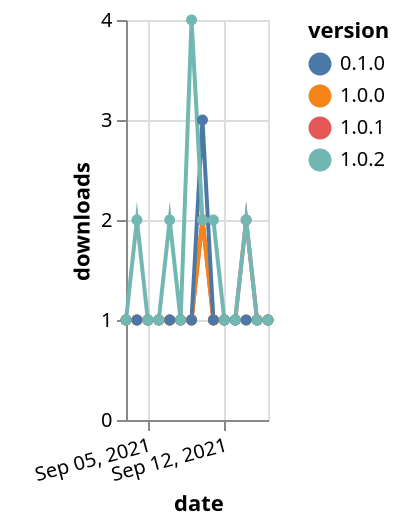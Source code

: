 {"$schema": "https://vega.github.io/schema/vega-lite/v5.json", "description": "A simple bar chart with embedded data.", "data": {"values": [{"date": "2021-09-03", "total": 145, "delta": 1, "version": "1.0.1"}, {"date": "2021-09-04", "total": 146, "delta": 1, "version": "1.0.1"}, {"date": "2021-09-05", "total": 147, "delta": 1, "version": "1.0.1"}, {"date": "2021-09-06", "total": 148, "delta": 1, "version": "1.0.1"}, {"date": "2021-09-07", "total": 149, "delta": 1, "version": "1.0.1"}, {"date": "2021-09-08", "total": 150, "delta": 1, "version": "1.0.1"}, {"date": "2021-09-09", "total": 151, "delta": 1, "version": "1.0.1"}, {"date": "2021-09-10", "total": 153, "delta": 2, "version": "1.0.1"}, {"date": "2021-09-11", "total": 154, "delta": 1, "version": "1.0.1"}, {"date": "2021-09-12", "total": 155, "delta": 1, "version": "1.0.1"}, {"date": "2021-09-13", "total": 156, "delta": 1, "version": "1.0.1"}, {"date": "2021-09-14", "total": 158, "delta": 2, "version": "1.0.1"}, {"date": "2021-09-15", "total": 159, "delta": 1, "version": "1.0.1"}, {"date": "2021-09-16", "total": 160, "delta": 1, "version": "1.0.1"}, {"date": "2021-09-03", "total": 144, "delta": 1, "version": "1.0.0"}, {"date": "2021-09-04", "total": 145, "delta": 1, "version": "1.0.0"}, {"date": "2021-09-05", "total": 146, "delta": 1, "version": "1.0.0"}, {"date": "2021-09-06", "total": 147, "delta": 1, "version": "1.0.0"}, {"date": "2021-09-07", "total": 148, "delta": 1, "version": "1.0.0"}, {"date": "2021-09-08", "total": 149, "delta": 1, "version": "1.0.0"}, {"date": "2021-09-09", "total": 150, "delta": 1, "version": "1.0.0"}, {"date": "2021-09-10", "total": 152, "delta": 2, "version": "1.0.0"}, {"date": "2021-09-11", "total": 153, "delta": 1, "version": "1.0.0"}, {"date": "2021-09-12", "total": 154, "delta": 1, "version": "1.0.0"}, {"date": "2021-09-13", "total": 155, "delta": 1, "version": "1.0.0"}, {"date": "2021-09-14", "total": 156, "delta": 1, "version": "1.0.0"}, {"date": "2021-09-15", "total": 157, "delta": 1, "version": "1.0.0"}, {"date": "2021-09-16", "total": 158, "delta": 1, "version": "1.0.0"}, {"date": "2021-09-03", "total": 182, "delta": 1, "version": "0.1.0"}, {"date": "2021-09-04", "total": 183, "delta": 1, "version": "0.1.0"}, {"date": "2021-09-05", "total": 184, "delta": 1, "version": "0.1.0"}, {"date": "2021-09-06", "total": 185, "delta": 1, "version": "0.1.0"}, {"date": "2021-09-07", "total": 186, "delta": 1, "version": "0.1.0"}, {"date": "2021-09-08", "total": 187, "delta": 1, "version": "0.1.0"}, {"date": "2021-09-09", "total": 188, "delta": 1, "version": "0.1.0"}, {"date": "2021-09-10", "total": 191, "delta": 3, "version": "0.1.0"}, {"date": "2021-09-11", "total": 192, "delta": 1, "version": "0.1.0"}, {"date": "2021-09-12", "total": 193, "delta": 1, "version": "0.1.0"}, {"date": "2021-09-13", "total": 194, "delta": 1, "version": "0.1.0"}, {"date": "2021-09-14", "total": 195, "delta": 1, "version": "0.1.0"}, {"date": "2021-09-15", "total": 196, "delta": 1, "version": "0.1.0"}, {"date": "2021-09-16", "total": 197, "delta": 1, "version": "0.1.0"}, {"date": "2021-09-03", "total": 174, "delta": 1, "version": "1.0.2"}, {"date": "2021-09-04", "total": 176, "delta": 2, "version": "1.0.2"}, {"date": "2021-09-05", "total": 177, "delta": 1, "version": "1.0.2"}, {"date": "2021-09-06", "total": 178, "delta": 1, "version": "1.0.2"}, {"date": "2021-09-07", "total": 180, "delta": 2, "version": "1.0.2"}, {"date": "2021-09-08", "total": 181, "delta": 1, "version": "1.0.2"}, {"date": "2021-09-09", "total": 185, "delta": 4, "version": "1.0.2"}, {"date": "2021-09-10", "total": 187, "delta": 2, "version": "1.0.2"}, {"date": "2021-09-11", "total": 189, "delta": 2, "version": "1.0.2"}, {"date": "2021-09-12", "total": 190, "delta": 1, "version": "1.0.2"}, {"date": "2021-09-13", "total": 191, "delta": 1, "version": "1.0.2"}, {"date": "2021-09-14", "total": 193, "delta": 2, "version": "1.0.2"}, {"date": "2021-09-15", "total": 194, "delta": 1, "version": "1.0.2"}, {"date": "2021-09-16", "total": 195, "delta": 1, "version": "1.0.2"}]}, "width": "container", "mark": {"type": "line", "point": {"filled": true}}, "encoding": {"x": {"field": "date", "type": "temporal", "timeUnit": "yearmonthdate", "title": "date", "axis": {"labelAngle": -15}}, "y": {"field": "delta", "type": "quantitative", "title": "downloads"}, "color": {"field": "version", "type": "nominal"}, "tooltip": {"field": "delta"}}}